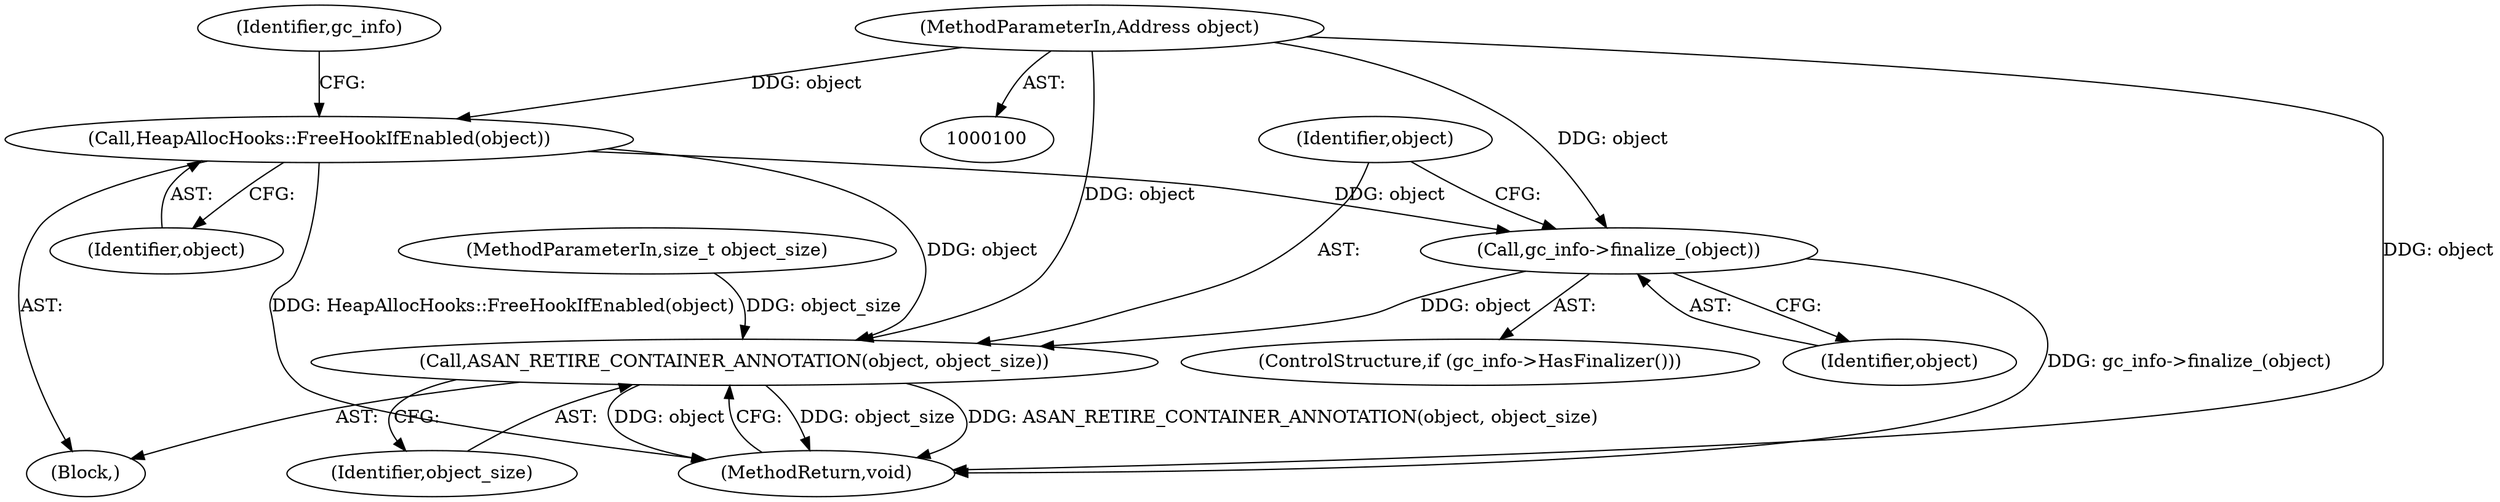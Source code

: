digraph "0_Chrome_20b65d00ca3d8696430e22efad7485366f8c3a21_4@API" {
"1000113" [label="(Call,gc_info->finalize_(object))"];
"1000104" [label="(Call,HeapAllocHooks::FreeHookIfEnabled(object))"];
"1000101" [label="(MethodParameterIn,Address object)"];
"1000115" [label="(Call,ASAN_RETIRE_CONTAINER_ANNOTATION(object, object_size))"];
"1000111" [label="(ControlStructure,if (gc_info->HasFinalizer()))"];
"1000113" [label="(Call,gc_info->finalize_(object))"];
"1000101" [label="(MethodParameterIn,Address object)"];
"1000115" [label="(Call,ASAN_RETIRE_CONTAINER_ANNOTATION(object, object_size))"];
"1000118" [label="(MethodReturn,void)"];
"1000102" [label="(MethodParameterIn,size_t object_size)"];
"1000108" [label="(Identifier,gc_info)"];
"1000104" [label="(Call,HeapAllocHooks::FreeHookIfEnabled(object))"];
"1000103" [label="(Block,)"];
"1000117" [label="(Identifier,object_size)"];
"1000105" [label="(Identifier,object)"];
"1000116" [label="(Identifier,object)"];
"1000114" [label="(Identifier,object)"];
"1000113" -> "1000111"  [label="AST: "];
"1000113" -> "1000114"  [label="CFG: "];
"1000114" -> "1000113"  [label="AST: "];
"1000116" -> "1000113"  [label="CFG: "];
"1000113" -> "1000118"  [label="DDG: gc_info->finalize_(object)"];
"1000104" -> "1000113"  [label="DDG: object"];
"1000101" -> "1000113"  [label="DDG: object"];
"1000113" -> "1000115"  [label="DDG: object"];
"1000104" -> "1000103"  [label="AST: "];
"1000104" -> "1000105"  [label="CFG: "];
"1000105" -> "1000104"  [label="AST: "];
"1000108" -> "1000104"  [label="CFG: "];
"1000104" -> "1000118"  [label="DDG: HeapAllocHooks::FreeHookIfEnabled(object)"];
"1000101" -> "1000104"  [label="DDG: object"];
"1000104" -> "1000115"  [label="DDG: object"];
"1000101" -> "1000100"  [label="AST: "];
"1000101" -> "1000118"  [label="DDG: object"];
"1000101" -> "1000115"  [label="DDG: object"];
"1000115" -> "1000103"  [label="AST: "];
"1000115" -> "1000117"  [label="CFG: "];
"1000116" -> "1000115"  [label="AST: "];
"1000117" -> "1000115"  [label="AST: "];
"1000118" -> "1000115"  [label="CFG: "];
"1000115" -> "1000118"  [label="DDG: object_size"];
"1000115" -> "1000118"  [label="DDG: ASAN_RETIRE_CONTAINER_ANNOTATION(object, object_size)"];
"1000115" -> "1000118"  [label="DDG: object"];
"1000102" -> "1000115"  [label="DDG: object_size"];
}
